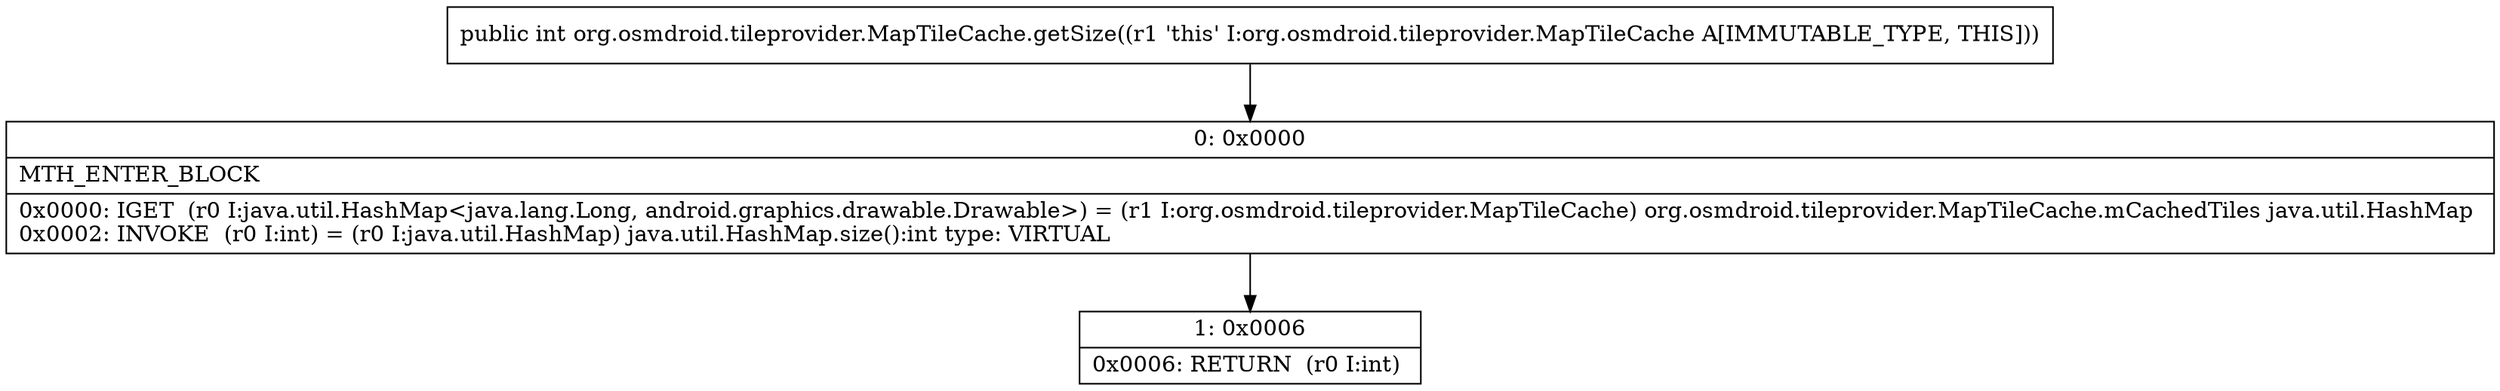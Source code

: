 digraph "CFG fororg.osmdroid.tileprovider.MapTileCache.getSize()I" {
Node_0 [shape=record,label="{0\:\ 0x0000|MTH_ENTER_BLOCK\l|0x0000: IGET  (r0 I:java.util.HashMap\<java.lang.Long, android.graphics.drawable.Drawable\>) = (r1 I:org.osmdroid.tileprovider.MapTileCache) org.osmdroid.tileprovider.MapTileCache.mCachedTiles java.util.HashMap \l0x0002: INVOKE  (r0 I:int) = (r0 I:java.util.HashMap) java.util.HashMap.size():int type: VIRTUAL \l}"];
Node_1 [shape=record,label="{1\:\ 0x0006|0x0006: RETURN  (r0 I:int) \l}"];
MethodNode[shape=record,label="{public int org.osmdroid.tileprovider.MapTileCache.getSize((r1 'this' I:org.osmdroid.tileprovider.MapTileCache A[IMMUTABLE_TYPE, THIS])) }"];
MethodNode -> Node_0;
Node_0 -> Node_1;
}


